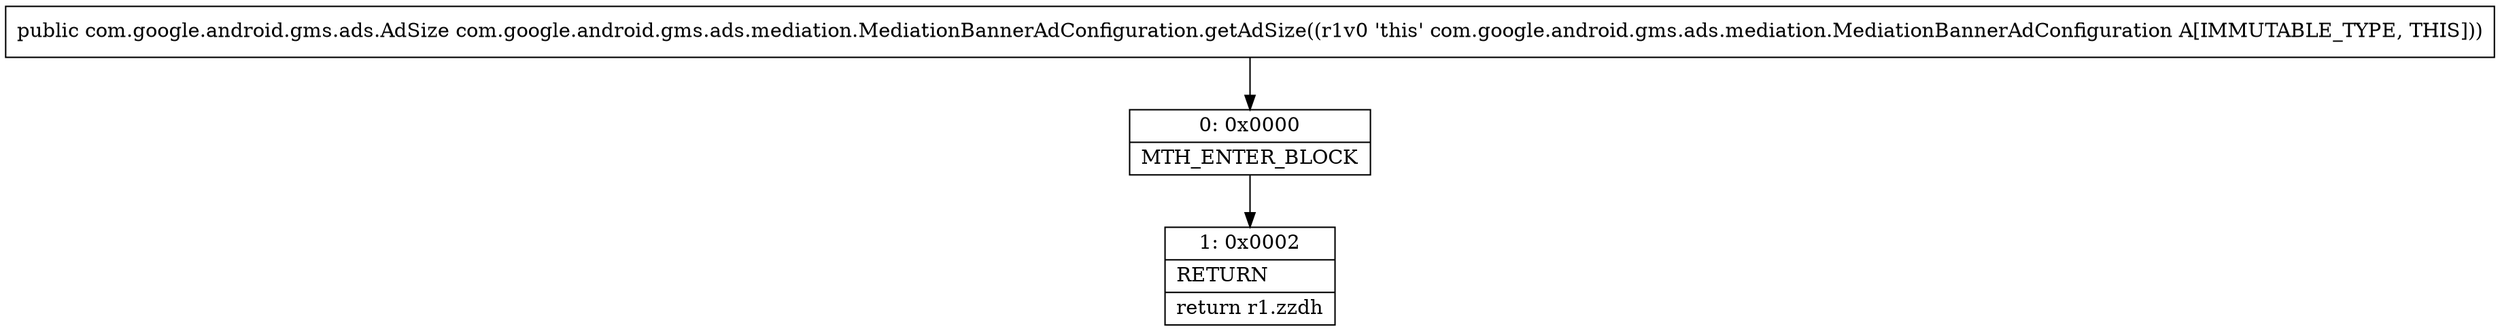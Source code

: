 digraph "CFG forcom.google.android.gms.ads.mediation.MediationBannerAdConfiguration.getAdSize()Lcom\/google\/android\/gms\/ads\/AdSize;" {
Node_0 [shape=record,label="{0\:\ 0x0000|MTH_ENTER_BLOCK\l}"];
Node_1 [shape=record,label="{1\:\ 0x0002|RETURN\l|return r1.zzdh\l}"];
MethodNode[shape=record,label="{public com.google.android.gms.ads.AdSize com.google.android.gms.ads.mediation.MediationBannerAdConfiguration.getAdSize((r1v0 'this' com.google.android.gms.ads.mediation.MediationBannerAdConfiguration A[IMMUTABLE_TYPE, THIS])) }"];
MethodNode -> Node_0;
Node_0 -> Node_1;
}

